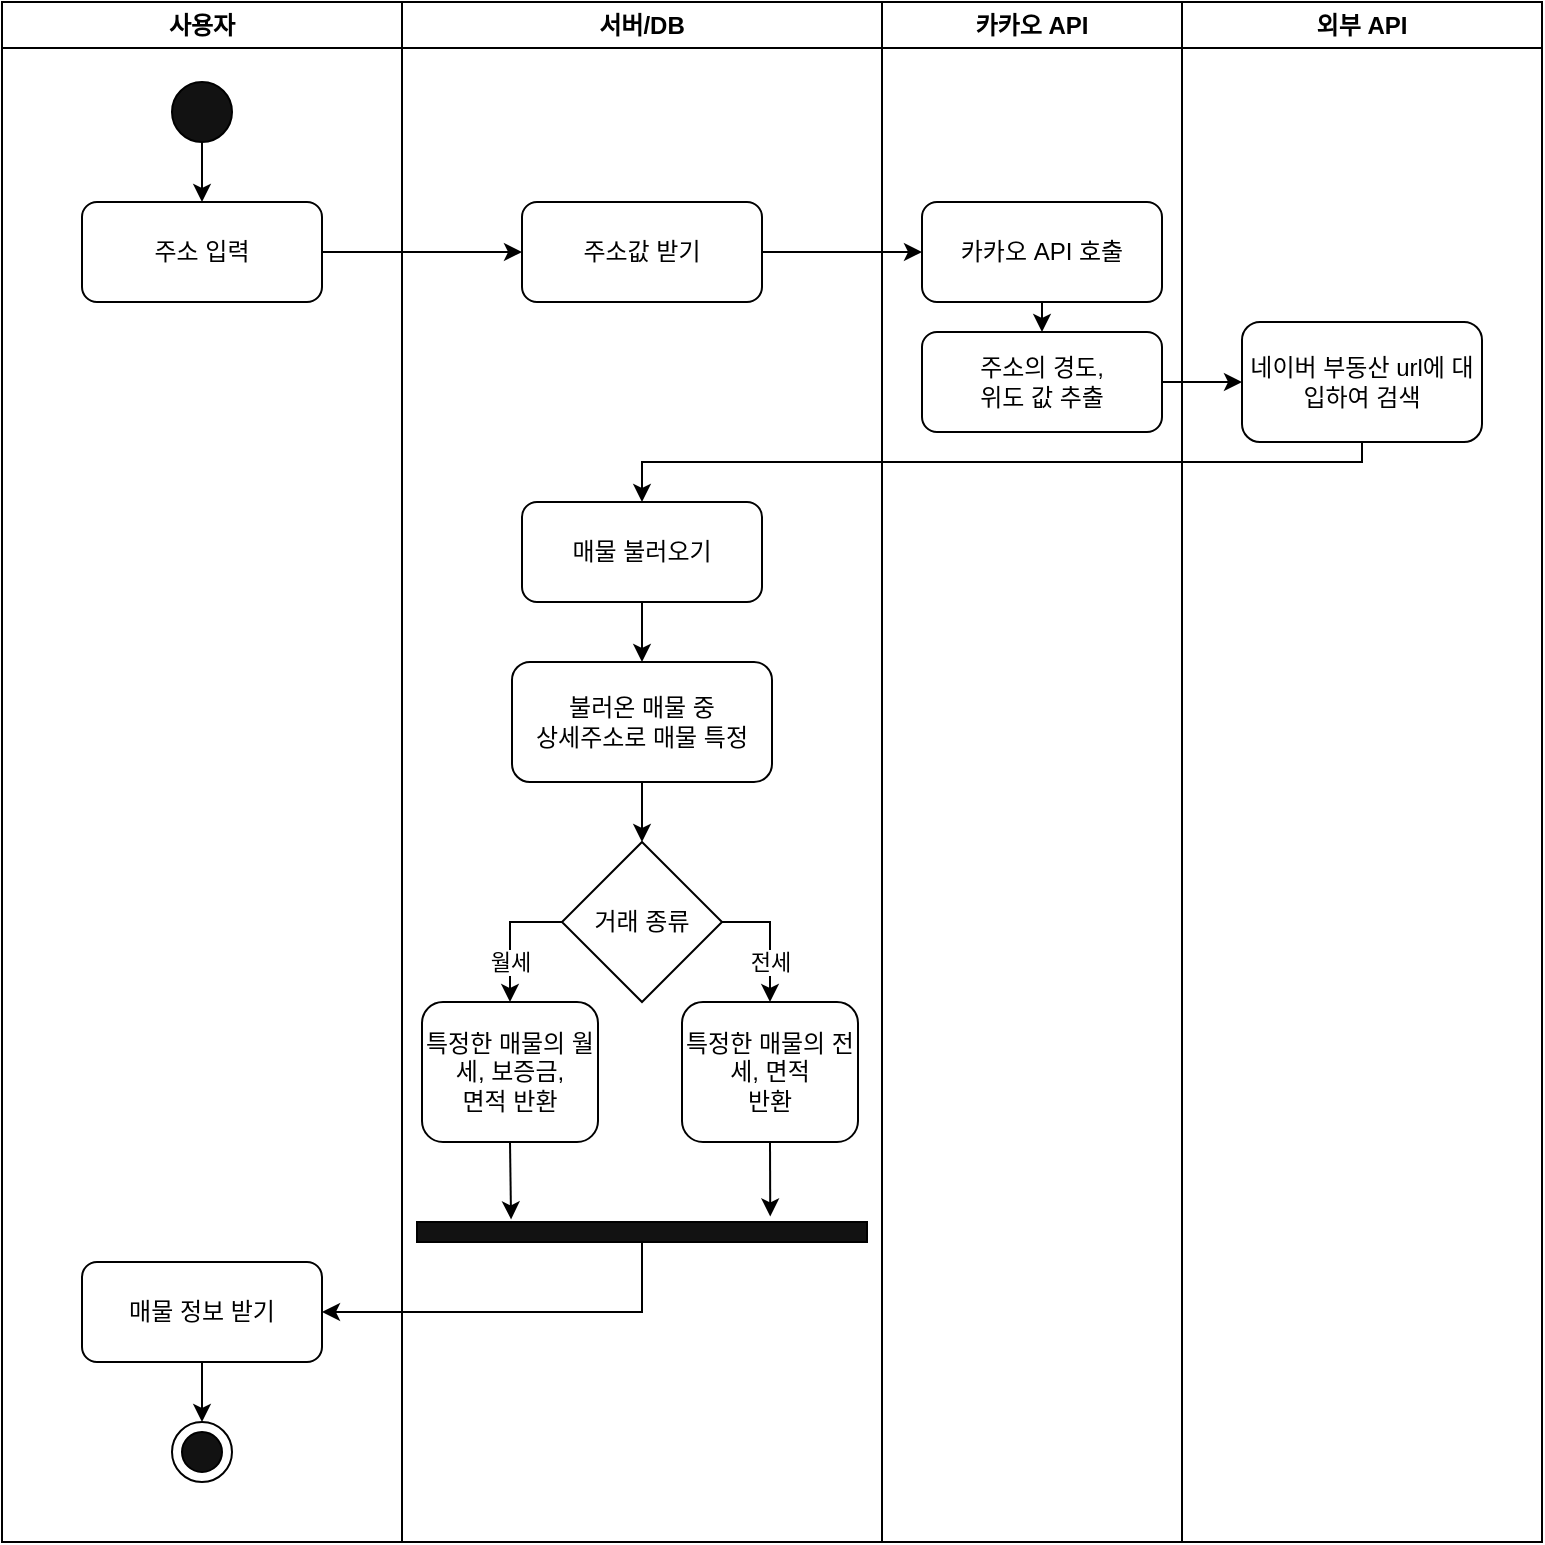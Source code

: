 <mxfile version="22.1.11" type="github">
  <diagram name="페이지-1" id="I9tHwxixIqzVXGr1ii1-">
    <mxGraphModel dx="1216" dy="920" grid="1" gridSize="10" guides="1" tooltips="1" connect="1" arrows="1" fold="1" page="1" pageScale="1" pageWidth="827" pageHeight="1169" math="0" shadow="0">
      <root>
        <mxCell id="0" />
        <mxCell id="1" parent="0" />
        <mxCell id="TWEKV3C4PbeZUNHtCxb8-3" style="edgeStyle=orthogonalEdgeStyle;rounded=0;orthogonalLoop=1;jettySize=auto;html=1;exitX=1;exitY=0.5;exitDx=0;exitDy=0;entryX=0;entryY=0.5;entryDx=0;entryDy=0;" edge="1" parent="1" source="TWEKV3C4PbeZUNHtCxb8-1" target="TWEKV3C4PbeZUNHtCxb8-2">
          <mxGeometry relative="1" as="geometry" />
        </mxCell>
        <mxCell id="TWEKV3C4PbeZUNHtCxb8-8" style="edgeStyle=orthogonalEdgeStyle;rounded=0;orthogonalLoop=1;jettySize=auto;html=1;exitX=1;exitY=0.5;exitDx=0;exitDy=0;entryX=0;entryY=0.5;entryDx=0;entryDy=0;" edge="1" parent="1" source="TWEKV3C4PbeZUNHtCxb8-2" target="TWEKV3C4PbeZUNHtCxb8-4">
          <mxGeometry relative="1" as="geometry" />
        </mxCell>
        <mxCell id="TWEKV3C4PbeZUNHtCxb8-2" value="주소값 받기" style="rounded=1;whiteSpace=wrap;html=1;" vertex="1" parent="1">
          <mxGeometry x="320" y="130" width="120" height="50" as="geometry" />
        </mxCell>
        <mxCell id="TWEKV3C4PbeZUNHtCxb8-20" style="edgeStyle=orthogonalEdgeStyle;rounded=0;orthogonalLoop=1;jettySize=auto;html=1;exitX=1;exitY=0.5;exitDx=0;exitDy=0;entryX=0;entryY=0.5;entryDx=0;entryDy=0;" edge="1" parent="1" source="TWEKV3C4PbeZUNHtCxb8-6" target="TWEKV3C4PbeZUNHtCxb8-9">
          <mxGeometry relative="1" as="geometry" />
        </mxCell>
        <mxCell id="TWEKV3C4PbeZUNHtCxb8-24" style="edgeStyle=orthogonalEdgeStyle;rounded=0;orthogonalLoop=1;jettySize=auto;html=1;exitX=0.5;exitY=1;exitDx=0;exitDy=0;entryX=0.5;entryY=0;entryDx=0;entryDy=0;" edge="1" parent="1" source="TWEKV3C4PbeZUNHtCxb8-21" target="TWEKV3C4PbeZUNHtCxb8-23">
          <mxGeometry relative="1" as="geometry" />
        </mxCell>
        <mxCell id="TWEKV3C4PbeZUNHtCxb8-21" value="매물 불러오기" style="rounded=1;whiteSpace=wrap;html=1;" vertex="1" parent="1">
          <mxGeometry x="320" y="280" width="120" height="50" as="geometry" />
        </mxCell>
        <mxCell id="TWEKV3C4PbeZUNHtCxb8-30" style="edgeStyle=orthogonalEdgeStyle;rounded=0;orthogonalLoop=1;jettySize=auto;html=1;exitX=0.5;exitY=1;exitDx=0;exitDy=0;entryX=0.5;entryY=0;entryDx=0;entryDy=0;" edge="1" parent="1" source="TWEKV3C4PbeZUNHtCxb8-23" target="TWEKV3C4PbeZUNHtCxb8-29">
          <mxGeometry relative="1" as="geometry" />
        </mxCell>
        <mxCell id="TWEKV3C4PbeZUNHtCxb8-23" value="불러온 매물 중&lt;br&gt;상세주소로 매물 특정" style="rounded=1;whiteSpace=wrap;html=1;" vertex="1" parent="1">
          <mxGeometry x="315" y="360" width="130" height="60" as="geometry" />
        </mxCell>
        <mxCell id="TWEKV3C4PbeZUNHtCxb8-33" value="전세" style="edgeStyle=orthogonalEdgeStyle;rounded=0;orthogonalLoop=1;jettySize=auto;html=1;exitX=1;exitY=0.5;exitDx=0;exitDy=0;entryX=0.5;entryY=0;entryDx=0;entryDy=0;" edge="1" parent="1" source="TWEKV3C4PbeZUNHtCxb8-29" target="TWEKV3C4PbeZUNHtCxb8-31">
          <mxGeometry x="0.375" relative="1" as="geometry">
            <mxPoint as="offset" />
          </mxGeometry>
        </mxCell>
        <mxCell id="TWEKV3C4PbeZUNHtCxb8-40" value="월세" style="edgeStyle=orthogonalEdgeStyle;rounded=0;orthogonalLoop=1;jettySize=auto;html=1;exitX=0;exitY=0.5;exitDx=0;exitDy=0;entryX=0.5;entryY=0;entryDx=0;entryDy=0;" edge="1" parent="1" source="TWEKV3C4PbeZUNHtCxb8-29" target="TWEKV3C4PbeZUNHtCxb8-38">
          <mxGeometry x="0.394" relative="1" as="geometry">
            <mxPoint as="offset" />
          </mxGeometry>
        </mxCell>
        <mxCell id="TWEKV3C4PbeZUNHtCxb8-29" value="거래 종류" style="rhombus;whiteSpace=wrap;html=1;" vertex="1" parent="1">
          <mxGeometry x="340" y="450" width="80" height="80" as="geometry" />
        </mxCell>
        <mxCell id="TWEKV3C4PbeZUNHtCxb8-31" value="특정한 매물의 전세, 면적&lt;br&gt;반환" style="rounded=1;whiteSpace=wrap;html=1;" vertex="1" parent="1">
          <mxGeometry x="400" y="530" width="88" height="70" as="geometry" />
        </mxCell>
        <mxCell id="TWEKV3C4PbeZUNHtCxb8-49" style="edgeStyle=orthogonalEdgeStyle;rounded=0;orthogonalLoop=1;jettySize=auto;html=1;exitX=0.5;exitY=1;exitDx=0;exitDy=0;entryX=1;entryY=0.5;entryDx=0;entryDy=0;" edge="1" parent="1" source="TWEKV3C4PbeZUNHtCxb8-35" target="TWEKV3C4PbeZUNHtCxb8-48">
          <mxGeometry relative="1" as="geometry" />
        </mxCell>
        <mxCell id="TWEKV3C4PbeZUNHtCxb8-35" value="" style="rounded=0;whiteSpace=wrap;html=1;fillColor=#121212;" vertex="1" parent="1">
          <mxGeometry x="267.5" y="640" width="225" height="10" as="geometry" />
        </mxCell>
        <mxCell id="TWEKV3C4PbeZUNHtCxb8-38" value="특정한 매물의 월세, 보증금,&lt;br&gt;면적 반환" style="rounded=1;whiteSpace=wrap;html=1;" vertex="1" parent="1">
          <mxGeometry x="270" y="530" width="88" height="70" as="geometry" />
        </mxCell>
        <mxCell id="TWEKV3C4PbeZUNHtCxb8-44" style="edgeStyle=orthogonalEdgeStyle;rounded=0;orthogonalLoop=1;jettySize=auto;html=1;exitX=0.5;exitY=1;exitDx=0;exitDy=0;entryX=0.209;entryY=-0.13;entryDx=0;entryDy=0;entryPerimeter=0;" edge="1" parent="1" source="TWEKV3C4PbeZUNHtCxb8-38" target="TWEKV3C4PbeZUNHtCxb8-35">
          <mxGeometry relative="1" as="geometry" />
        </mxCell>
        <mxCell id="TWEKV3C4PbeZUNHtCxb8-45" style="edgeStyle=orthogonalEdgeStyle;rounded=0;orthogonalLoop=1;jettySize=auto;html=1;exitX=0.5;exitY=1;exitDx=0;exitDy=0;entryX=0.785;entryY=-0.278;entryDx=0;entryDy=0;entryPerimeter=0;" edge="1" parent="1" source="TWEKV3C4PbeZUNHtCxb8-31" target="TWEKV3C4PbeZUNHtCxb8-35">
          <mxGeometry relative="1" as="geometry" />
        </mxCell>
        <mxCell id="TWEKV3C4PbeZUNHtCxb8-46" value="" style="ellipse;whiteSpace=wrap;html=1;aspect=fixed;" vertex="1" parent="1">
          <mxGeometry x="145" y="740" width="30" height="30" as="geometry" />
        </mxCell>
        <mxCell id="TWEKV3C4PbeZUNHtCxb8-47" value="" style="ellipse;whiteSpace=wrap;html=1;aspect=fixed;fillColor=#121212;" vertex="1" parent="1">
          <mxGeometry x="150" y="745" width="20" height="20" as="geometry" />
        </mxCell>
        <mxCell id="TWEKV3C4PbeZUNHtCxb8-50" style="edgeStyle=orthogonalEdgeStyle;rounded=0;orthogonalLoop=1;jettySize=auto;html=1;exitX=0.5;exitY=1;exitDx=0;exitDy=0;entryX=0.5;entryY=0;entryDx=0;entryDy=0;" edge="1" parent="1" source="TWEKV3C4PbeZUNHtCxb8-48" target="TWEKV3C4PbeZUNHtCxb8-46">
          <mxGeometry relative="1" as="geometry" />
        </mxCell>
        <mxCell id="TWEKV3C4PbeZUNHtCxb8-48" value="매물 정보 받기" style="rounded=1;whiteSpace=wrap;html=1;" vertex="1" parent="1">
          <mxGeometry x="100" y="660" width="120" height="50" as="geometry" />
        </mxCell>
        <mxCell id="TWEKV3C4PbeZUNHtCxb8-56" value="사용자" style="swimlane;whiteSpace=wrap;html=1;" vertex="1" parent="1">
          <mxGeometry x="60" y="30" width="200" height="770" as="geometry" />
        </mxCell>
        <mxCell id="TWEKV3C4PbeZUNHtCxb8-1" value="주소 입력" style="rounded=1;whiteSpace=wrap;html=1;" vertex="1" parent="TWEKV3C4PbeZUNHtCxb8-56">
          <mxGeometry x="40" y="100" width="120" height="50" as="geometry" />
        </mxCell>
        <mxCell id="TWEKV3C4PbeZUNHtCxb8-14" style="edgeStyle=orthogonalEdgeStyle;rounded=0;orthogonalLoop=1;jettySize=auto;html=1;exitX=0.5;exitY=1;exitDx=0;exitDy=0;entryX=0.5;entryY=0;entryDx=0;entryDy=0;" edge="1" parent="TWEKV3C4PbeZUNHtCxb8-56" source="TWEKV3C4PbeZUNHtCxb8-11" target="TWEKV3C4PbeZUNHtCxb8-1">
          <mxGeometry relative="1" as="geometry" />
        </mxCell>
        <mxCell id="TWEKV3C4PbeZUNHtCxb8-11" value="" style="ellipse;whiteSpace=wrap;html=1;aspect=fixed;fillColor=#121212;" vertex="1" parent="TWEKV3C4PbeZUNHtCxb8-56">
          <mxGeometry x="85" y="40" width="30" height="30" as="geometry" />
        </mxCell>
        <mxCell id="TWEKV3C4PbeZUNHtCxb8-57" value="서버/DB" style="swimlane;whiteSpace=wrap;html=1;" vertex="1" parent="1">
          <mxGeometry x="260" y="30" width="240" height="770" as="geometry" />
        </mxCell>
        <mxCell id="TWEKV3C4PbeZUNHtCxb8-61" value="카카오 API" style="swimlane;whiteSpace=wrap;html=1;startSize=23;" vertex="1" parent="1">
          <mxGeometry x="500" y="30" width="150" height="770" as="geometry" />
        </mxCell>
        <mxCell id="TWEKV3C4PbeZUNHtCxb8-6" value="주소의 경도, &lt;br&gt;위도 값 추출" style="rounded=1;whiteSpace=wrap;html=1;" vertex="1" parent="TWEKV3C4PbeZUNHtCxb8-61">
          <mxGeometry x="20" y="165" width="120" height="50" as="geometry" />
        </mxCell>
        <mxCell id="TWEKV3C4PbeZUNHtCxb8-4" value="카카오 API 호출" style="rounded=1;whiteSpace=wrap;html=1;" vertex="1" parent="TWEKV3C4PbeZUNHtCxb8-61">
          <mxGeometry x="20" y="100" width="120" height="50" as="geometry" />
        </mxCell>
        <mxCell id="TWEKV3C4PbeZUNHtCxb8-7" style="edgeStyle=orthogonalEdgeStyle;rounded=0;orthogonalLoop=1;jettySize=auto;html=1;exitX=0.5;exitY=1;exitDx=0;exitDy=0;entryX=0.5;entryY=0;entryDx=0;entryDy=0;" edge="1" parent="TWEKV3C4PbeZUNHtCxb8-61" source="TWEKV3C4PbeZUNHtCxb8-4" target="TWEKV3C4PbeZUNHtCxb8-6">
          <mxGeometry relative="1" as="geometry" />
        </mxCell>
        <mxCell id="TWEKV3C4PbeZUNHtCxb8-62" value="외부 API" style="swimlane;whiteSpace=wrap;html=1;" vertex="1" parent="1">
          <mxGeometry x="650" y="30" width="180" height="770" as="geometry" />
        </mxCell>
        <mxCell id="TWEKV3C4PbeZUNHtCxb8-9" value="네이버 부동산 url에 대입하여 검색" style="rounded=1;whiteSpace=wrap;html=1;" vertex="1" parent="TWEKV3C4PbeZUNHtCxb8-62">
          <mxGeometry x="30" y="160" width="120" height="60" as="geometry" />
        </mxCell>
        <mxCell id="TWEKV3C4PbeZUNHtCxb8-63" style="edgeStyle=orthogonalEdgeStyle;rounded=0;orthogonalLoop=1;jettySize=auto;html=1;exitX=0.5;exitY=1;exitDx=0;exitDy=0;entryX=0.5;entryY=0;entryDx=0;entryDy=0;" edge="1" parent="1" source="TWEKV3C4PbeZUNHtCxb8-9" target="TWEKV3C4PbeZUNHtCxb8-21">
          <mxGeometry relative="1" as="geometry">
            <Array as="points">
              <mxPoint x="740" y="260" />
              <mxPoint x="380" y="260" />
            </Array>
          </mxGeometry>
        </mxCell>
      </root>
    </mxGraphModel>
  </diagram>
</mxfile>
